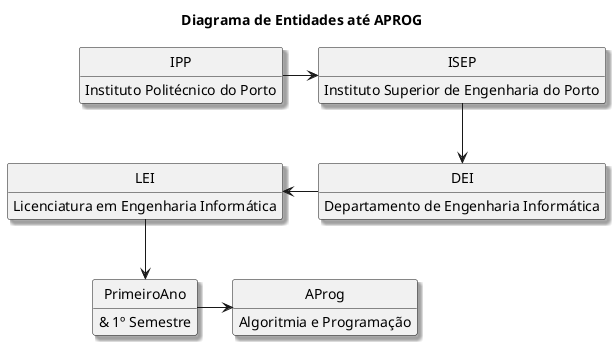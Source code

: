@startuml
hide class circle
hide methods
hide stereotypes


skinparam shadowing true

title Diagrama de Entidades até APROG

class IPP {
  Instituto Politécnico do Porto
}

class ISEP {
  Instituto Superior de Engenharia do Porto
}

class DEI {
  Departamento de Engenharia Informática
}

class LEI {
  Licenciatura em Engenharia Informática
}

class PrimeiroAno {
  & 1º Semestre
}

class AProg {
  Algoritmia e Programação
}

IPP -right-> ISEP
ISEP -down-> DEI
DEI -left-> LEI
LEI -down-> PrimeiroAno
PrimeiroAno -right-> AProg

@enduml
